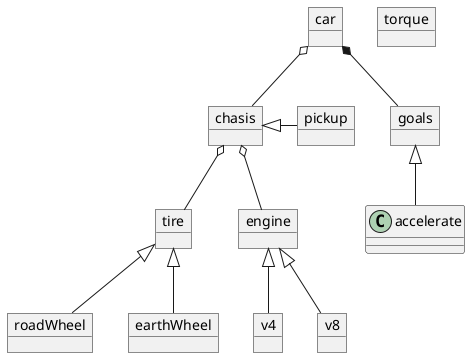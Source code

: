 @startuml carr

    object car
    object engine
    object v4
    object v8
    object tire
    object roadWheel
    object earthWheel
    object chasis
    object pickup
    object torque
    object goals

    car o-- chasis
    car *-- goals
    accelerate -up-|> goals
    chasis o-- engine
    chasis o-- tire

    v4 -up-|> engine
    v8 -up-|> engine
    

    roadWheel -up-|> tire
    earthWheel -up-|> tire

    pickup -left-|> chasis


@enduml